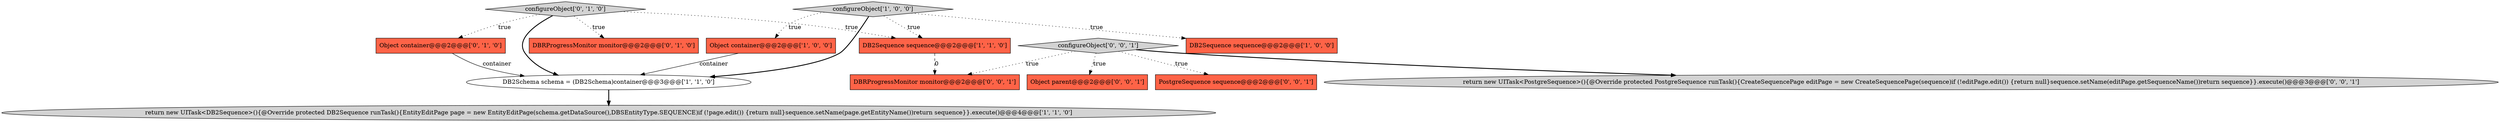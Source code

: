 digraph {
8 [style = filled, label = "configureObject['0', '1', '0']", fillcolor = lightgray, shape = diamond image = "AAA0AAABBB2BBB"];
10 [style = filled, label = "Object parent@@@2@@@['0', '0', '1']", fillcolor = tomato, shape = box image = "AAA0AAABBB3BBB"];
11 [style = filled, label = "PostgreSequence sequence@@@2@@@['0', '0', '1']", fillcolor = tomato, shape = box image = "AAA0AAABBB3BBB"];
13 [style = filled, label = "configureObject['0', '0', '1']", fillcolor = lightgray, shape = diamond image = "AAA0AAABBB3BBB"];
3 [style = filled, label = "Object container@@@2@@@['1', '0', '0']", fillcolor = tomato, shape = box image = "AAA0AAABBB1BBB"];
6 [style = filled, label = "Object container@@@2@@@['0', '1', '0']", fillcolor = tomato, shape = box image = "AAA0AAABBB2BBB"];
0 [style = filled, label = "DB2Sequence sequence@@@2@@@['1', '0', '0']", fillcolor = tomato, shape = box image = "AAA0AAABBB1BBB"];
5 [style = filled, label = "DB2Sequence sequence@@@2@@@['1', '1', '0']", fillcolor = tomato, shape = box image = "AAA0AAABBB1BBB"];
7 [style = filled, label = "DBRProgressMonitor monitor@@@2@@@['0', '1', '0']", fillcolor = tomato, shape = box image = "AAA0AAABBB2BBB"];
4 [style = filled, label = "DB2Schema schema = (DB2Schema)container@@@3@@@['1', '1', '0']", fillcolor = white, shape = ellipse image = "AAA0AAABBB1BBB"];
2 [style = filled, label = "return new UITask<DB2Sequence>(){@Override protected DB2Sequence runTask(){EntityEditPage page = new EntityEditPage(schema.getDataSource(),DBSEntityType.SEQUENCE)if (!page.edit()) {return null}sequence.setName(page.getEntityName())return sequence}}.execute()@@@4@@@['1', '1', '0']", fillcolor = lightgray, shape = ellipse image = "AAA0AAABBB1BBB"];
9 [style = filled, label = "return new UITask<PostgreSequence>(){@Override protected PostgreSequence runTask(){CreateSequencePage editPage = new CreateSequencePage(sequence)if (!editPage.edit()) {return null}sequence.setName(editPage.getSequenceName())return sequence}}.execute()@@@3@@@['0', '0', '1']", fillcolor = lightgray, shape = ellipse image = "AAA0AAABBB3BBB"];
12 [style = filled, label = "DBRProgressMonitor monitor@@@2@@@['0', '0', '1']", fillcolor = tomato, shape = box image = "AAA0AAABBB3BBB"];
1 [style = filled, label = "configureObject['1', '0', '0']", fillcolor = lightgray, shape = diamond image = "AAA0AAABBB1BBB"];
8->6 [style = dotted, label="true"];
1->0 [style = dotted, label="true"];
13->11 [style = dotted, label="true"];
1->3 [style = dotted, label="true"];
13->9 [style = bold, label=""];
13->10 [style = dotted, label="true"];
1->5 [style = dotted, label="true"];
13->12 [style = dotted, label="true"];
8->7 [style = dotted, label="true"];
8->4 [style = bold, label=""];
3->4 [style = solid, label="container"];
6->4 [style = solid, label="container"];
5->12 [style = dashed, label="0"];
4->2 [style = bold, label=""];
1->4 [style = bold, label=""];
8->5 [style = dotted, label="true"];
}
